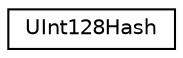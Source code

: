 digraph "Graphical Class Hierarchy"
{
  edge [fontname="Helvetica",fontsize="10",labelfontname="Helvetica",labelfontsize="10"];
  node [fontname="Helvetica",fontsize="10",shape=record];
  rankdir="LR";
  Node0 [label="UInt128Hash",height=0.2,width=0.4,color="black", fillcolor="white", style="filled",URL="$struct_u_int128_hash.html"];
}
